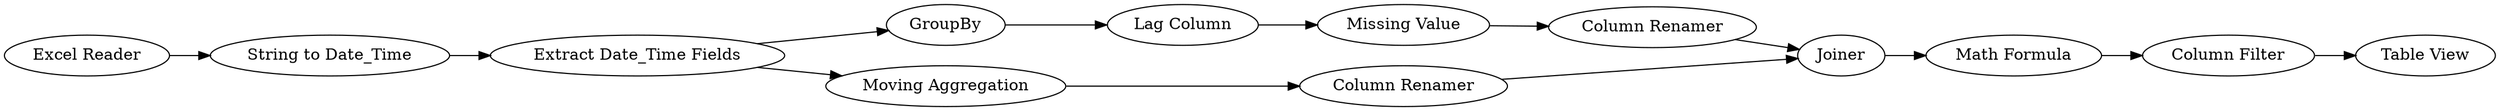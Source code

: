 digraph {
	15 -> 3
	14 -> 17
	11 -> 19
	16 -> 6
	7 -> 20
	3 -> 16
	19 -> 8
	6 -> 10
	16 -> 7
	8 -> 14
	17 -> 18
	20 -> 8
	10 -> 11
	16 [label="Extract Date_Time Fields"]
	20 [label="Column Renamer"]
	7 [label="Moving Aggregation"]
	11 [label="Missing Value"]
	18 [label="Table View"]
	6 [label=GroupBy]
	8 [label=Joiner]
	15 [label="Excel Reader"]
	14 [label="Math Formula"]
	17 [label="Column Filter"]
	3 [label="String to Date_Time"]
	10 [label="Lag Column"]
	19 [label="Column Renamer"]
	rankdir=LR
}
